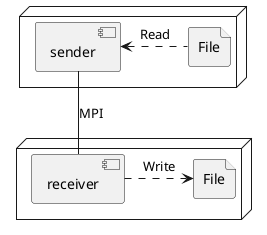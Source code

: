 @startuml
node {
	component sender
	file "File" as f1
}
node {
	component receiver
	file "File" as f2
}

sender <. f1 : Read
receiver .> f2 : Write

sender -- receiver : MPI
@enduml
